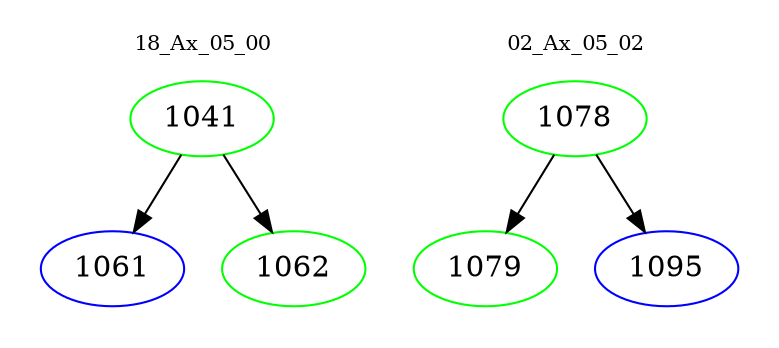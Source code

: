 digraph{
subgraph cluster_0 {
color = white
label = "18_Ax_05_00";
fontsize=10;
T0_1041 [label="1041", color="green"]
T0_1041 -> T0_1061 [color="black"]
T0_1061 [label="1061", color="blue"]
T0_1041 -> T0_1062 [color="black"]
T0_1062 [label="1062", color="green"]
}
subgraph cluster_1 {
color = white
label = "02_Ax_05_02";
fontsize=10;
T1_1078 [label="1078", color="green"]
T1_1078 -> T1_1079 [color="black"]
T1_1079 [label="1079", color="green"]
T1_1078 -> T1_1095 [color="black"]
T1_1095 [label="1095", color="blue"]
}
}

